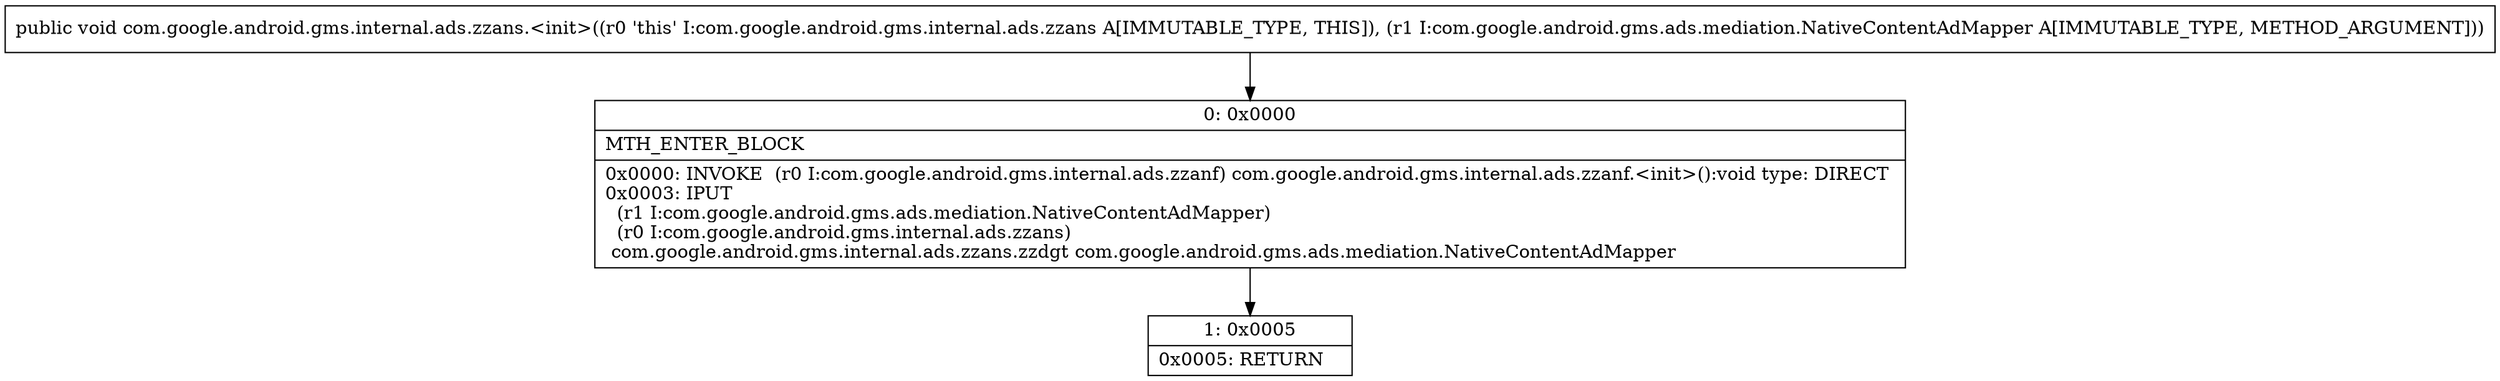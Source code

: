 digraph "CFG forcom.google.android.gms.internal.ads.zzans.\<init\>(Lcom\/google\/android\/gms\/ads\/mediation\/NativeContentAdMapper;)V" {
Node_0 [shape=record,label="{0\:\ 0x0000|MTH_ENTER_BLOCK\l|0x0000: INVOKE  (r0 I:com.google.android.gms.internal.ads.zzanf) com.google.android.gms.internal.ads.zzanf.\<init\>():void type: DIRECT \l0x0003: IPUT  \l  (r1 I:com.google.android.gms.ads.mediation.NativeContentAdMapper)\l  (r0 I:com.google.android.gms.internal.ads.zzans)\l com.google.android.gms.internal.ads.zzans.zzdgt com.google.android.gms.ads.mediation.NativeContentAdMapper \l}"];
Node_1 [shape=record,label="{1\:\ 0x0005|0x0005: RETURN   \l}"];
MethodNode[shape=record,label="{public void com.google.android.gms.internal.ads.zzans.\<init\>((r0 'this' I:com.google.android.gms.internal.ads.zzans A[IMMUTABLE_TYPE, THIS]), (r1 I:com.google.android.gms.ads.mediation.NativeContentAdMapper A[IMMUTABLE_TYPE, METHOD_ARGUMENT])) }"];
MethodNode -> Node_0;
Node_0 -> Node_1;
}

